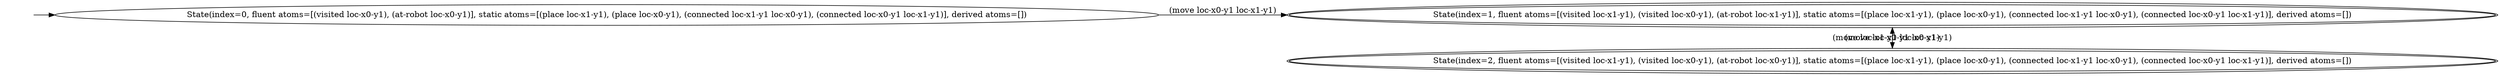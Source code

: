 digraph {
rankdir="LR"
s0[label="State(index=0, fluent atoms=[(visited loc-x0-y1), (at-robot loc-x0-y1)], static atoms=[(place loc-x1-y1), (place loc-x0-y1), (connected loc-x1-y1 loc-x0-y1), (connected loc-x0-y1 loc-x1-y1)], derived atoms=[])"]
s1[peripheries=2,label="State(index=1, fluent atoms=[(visited loc-x1-y1), (visited loc-x0-y1), (at-robot loc-x1-y1)], static atoms=[(place loc-x1-y1), (place loc-x0-y1), (connected loc-x1-y1 loc-x0-y1), (connected loc-x0-y1 loc-x1-y1)], derived atoms=[])"]
s2[peripheries=2,label="State(index=2, fluent atoms=[(visited loc-x1-y1), (visited loc-x0-y1), (at-robot loc-x0-y1)], static atoms=[(place loc-x1-y1), (place loc-x0-y1), (connected loc-x1-y1 loc-x0-y1), (connected loc-x0-y1 loc-x1-y1)], derived atoms=[])"]
Dangling [ label = "", style = invis ]
{ rank = same; Dangling }
Dangling -> s0
{ rank = same; s0}
{ rank = same; s1,s2}
s0->s1 [label="(move loc-x0-y1 loc-x1-y1)"]
s1->s2 [label="(move loc-x1-y1 loc-x0-y1)"]
s2->s1 [label="(move loc-x0-y1 loc-x1-y1)"]
}
